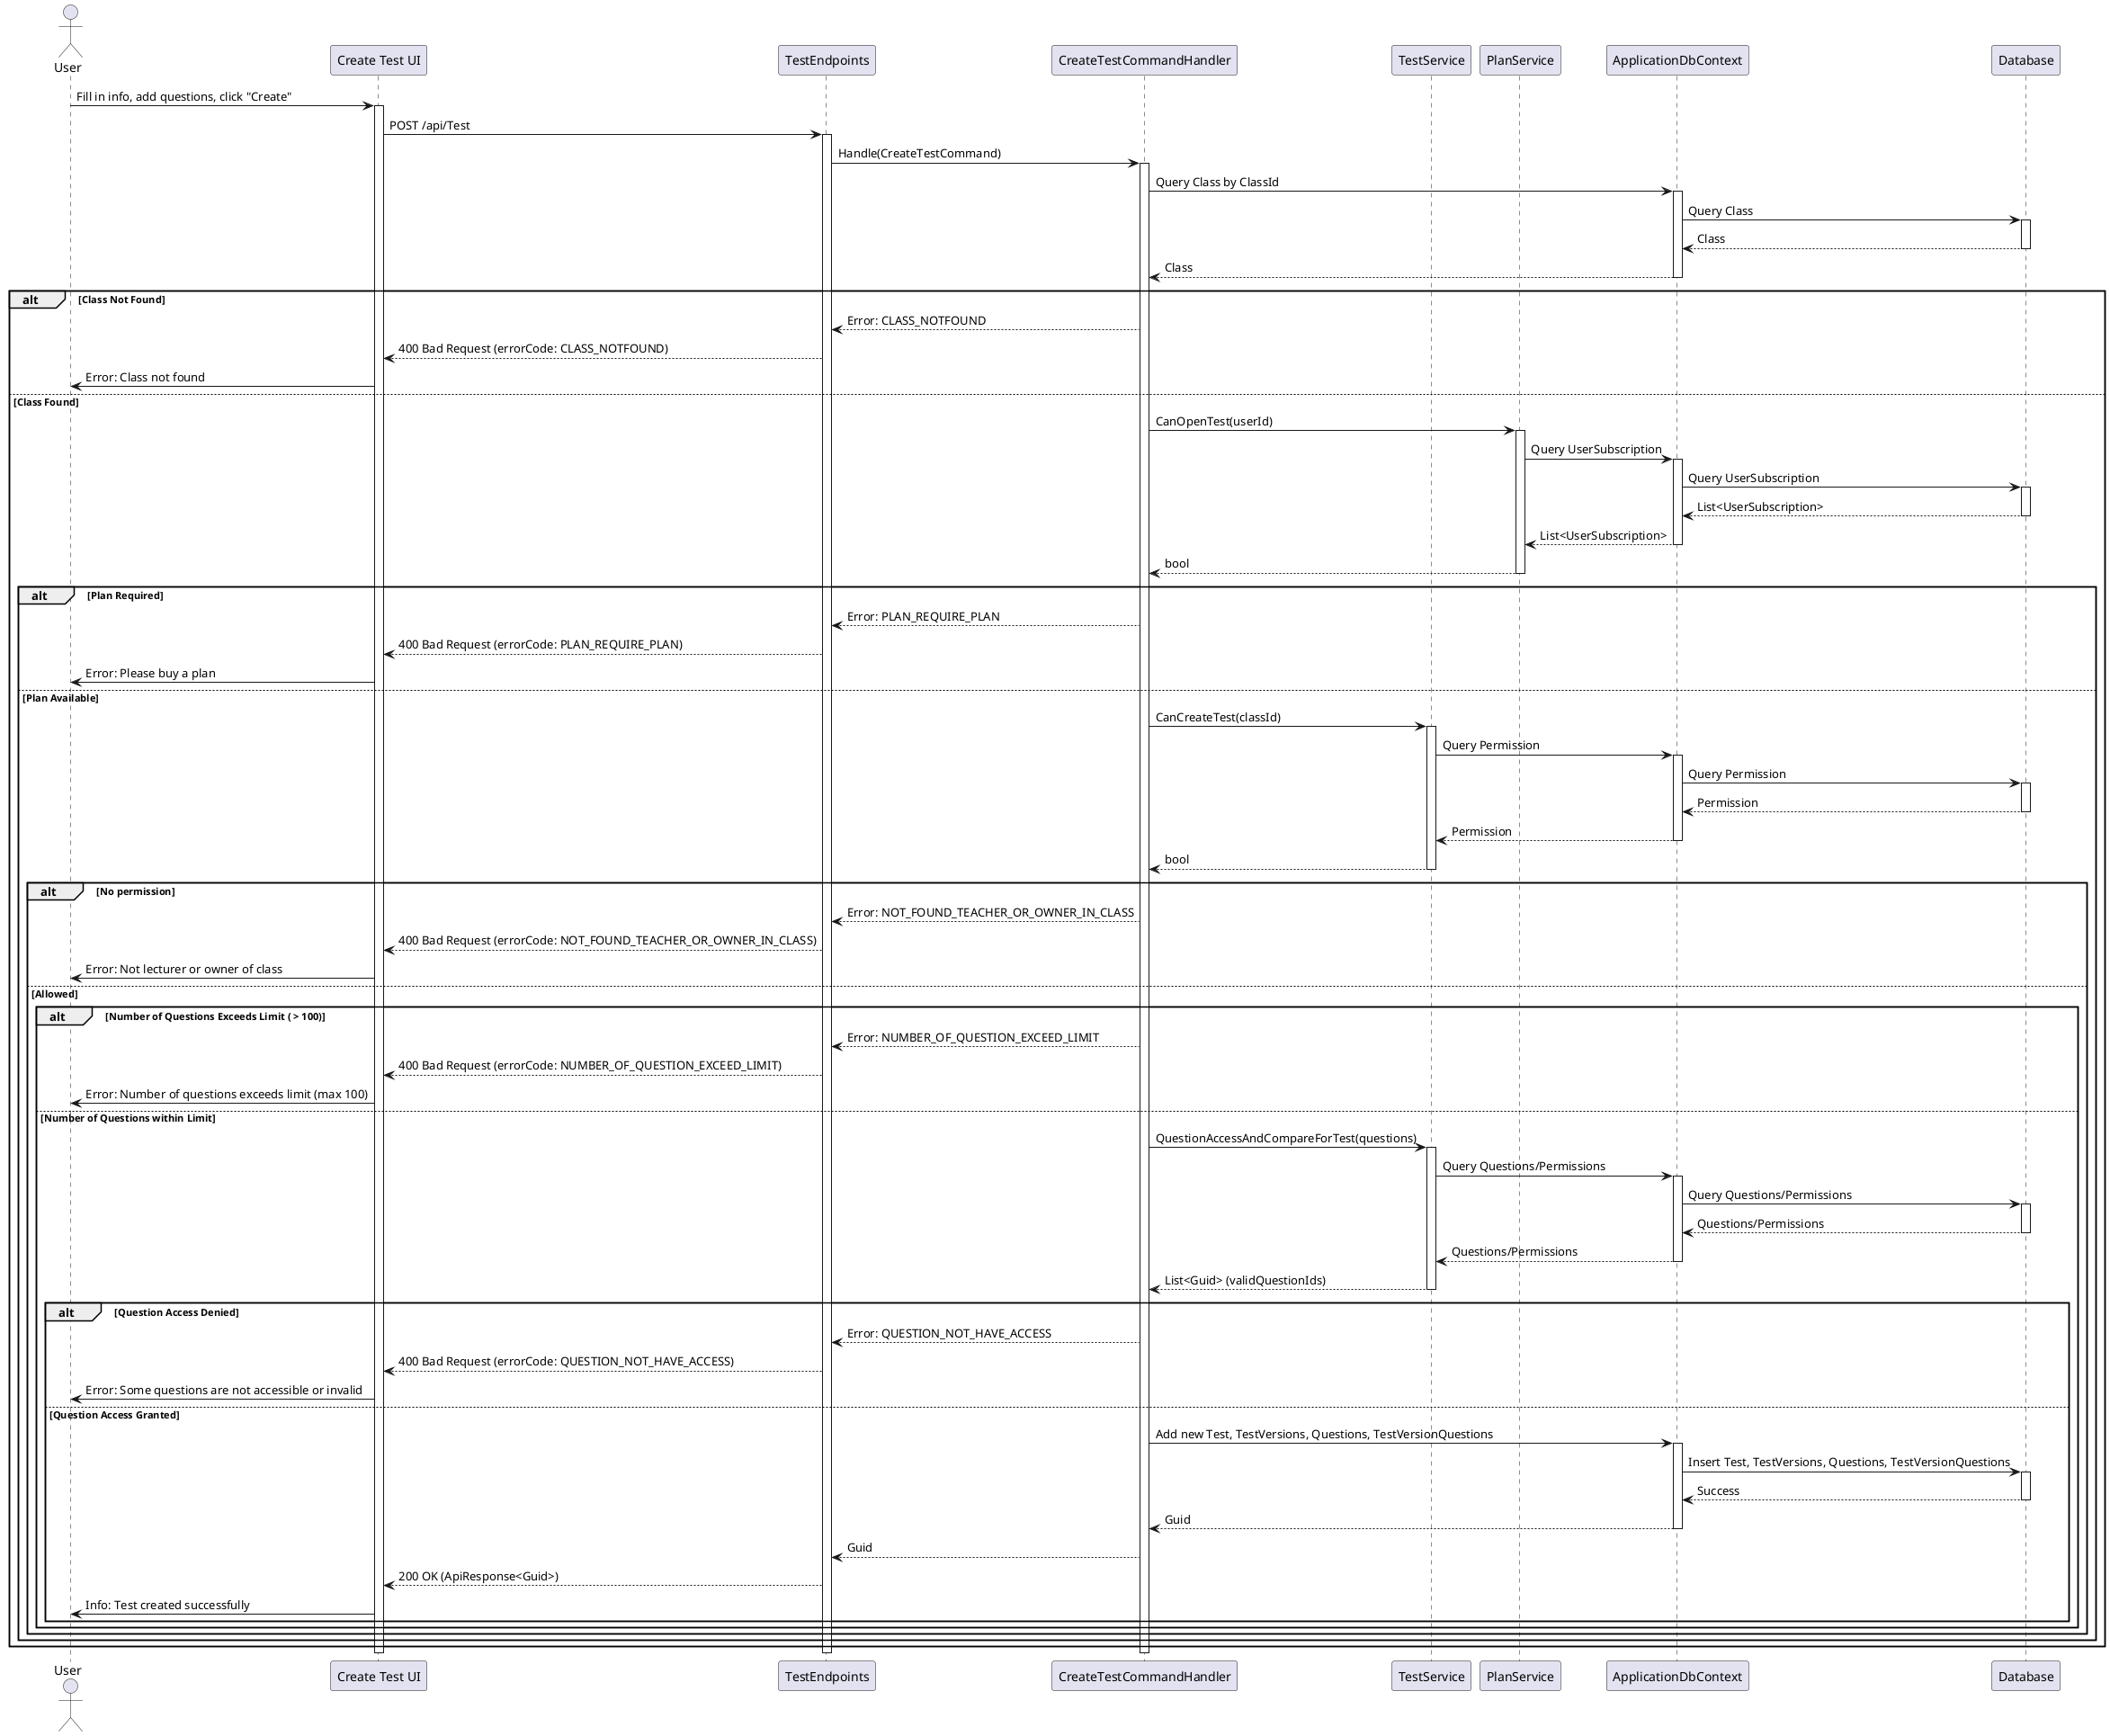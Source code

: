 @startuml
actor User
participant "Create Test UI" as UI
participant TestEndpoints
participant CreateTestCommandHandler as Handler
participant TestService
participant PlanService
participant ApplicationDbContext
participant Database

User -> UI : Fill in info, add questions, click "Create"
activate UI
UI -> TestEndpoints : POST /api/Test
activate TestEndpoints
TestEndpoints -> Handler : Handle(CreateTestCommand)
activate Handler
Handler -> ApplicationDbContext : Query Class by ClassId
activate ApplicationDbContext
ApplicationDbContext -> Database : Query Class
activate Database
Database --> ApplicationDbContext : Class
deactivate Database
ApplicationDbContext --> Handler : Class
deactivate ApplicationDbContext
alt Class Not Found
    Handler --> TestEndpoints : Error: CLASS_NOTFOUND
    TestEndpoints --> UI : 400 Bad Request (errorCode: CLASS_NOTFOUND)
    UI -> User : Error: Class not found
else Class Found
    Handler -> PlanService : CanOpenTest(userId)
    activate PlanService
    PlanService -> ApplicationDbContext : Query UserSubscription
    activate ApplicationDbContext
    ApplicationDbContext -> Database : Query UserSubscription
    activate Database
    Database --> ApplicationDbContext : List<UserSubscription>
    deactivate Database
    ApplicationDbContext --> PlanService : List<UserSubscription>
    deactivate ApplicationDbContext
    PlanService --> Handler : bool
    deactivate PlanService
    alt Plan Required
        Handler --> TestEndpoints : Error: PLAN_REQUIRE_PLAN
        TestEndpoints --> UI : 400 Bad Request (errorCode: PLAN_REQUIRE_PLAN)
        UI -> User : Error: Please buy a plan
    else Plan Available
        Handler -> TestService : CanCreateTest(classId)
        activate TestService
        TestService -> ApplicationDbContext : Query Permission
        activate ApplicationDbContext
        ApplicationDbContext -> Database : Query Permission
        activate Database
        Database --> ApplicationDbContext : Permission
        deactivate Database
        ApplicationDbContext --> TestService : Permission
        deactivate ApplicationDbContext
        TestService --> Handler : bool
        deactivate TestService
        alt No permission
            Handler --> TestEndpoints : Error: NOT_FOUND_TEACHER_OR_OWNER_IN_CLASS
            TestEndpoints --> UI : 400 Bad Request (errorCode: NOT_FOUND_TEACHER_OR_OWNER_IN_CLASS)
            UI -> User : Error: Not lecturer or owner of class
        else Allowed
            alt Number of Questions Exceeds Limit ( > 100)
                Handler --> TestEndpoints : Error: NUMBER_OF_QUESTION_EXCEED_LIMIT
                TestEndpoints --> UI : 400 Bad Request (errorCode: NUMBER_OF_QUESTION_EXCEED_LIMIT)
                UI -> User : Error: Number of questions exceeds limit (max 100)
            else Number of Questions within Limit
                Handler -> TestService : QuestionAccessAndCompareForTest(questions)
                activate TestService
                TestService -> ApplicationDbContext : Query Questions/Permissions
                activate ApplicationDbContext
                ApplicationDbContext -> Database : Query Questions/Permissions
                activate Database
                Database --> ApplicationDbContext : Questions/Permissions
                deactivate Database
                ApplicationDbContext --> TestService : Questions/Permissions
                deactivate ApplicationDbContext
                TestService --> Handler : List<Guid> (validQuestionIds)
                deactivate TestService
                alt Question Access Denied
                    Handler --> TestEndpoints : Error: QUESTION_NOT_HAVE_ACCESS
                    TestEndpoints --> UI : 400 Bad Request (errorCode: QUESTION_NOT_HAVE_ACCESS)
                    UI -> User : Error: Some questions are not accessible or invalid
                else Question Access Granted
                    Handler -> ApplicationDbContext : Add new Test, TestVersions, Questions, TestVersionQuestions
                    activate ApplicationDbContext
                    ApplicationDbContext -> Database : Insert Test, TestVersions, Questions, TestVersionQuestions
                    activate Database
                    Database --> ApplicationDbContext : Success
                    deactivate Database
                    ApplicationDbContext --> Handler : Guid
                    deactivate ApplicationDbContext
                    Handler --> TestEndpoints : Guid
                    TestEndpoints --> UI : 200 OK (ApiResponse<Guid>)
                    UI -> User : Info: Test created successfully
                end
            end
        end
    end
end
deactivate Handler
deactivate TestEndpoints
deactivate UI
@enduml